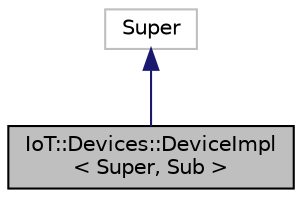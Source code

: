 digraph "IoT::Devices::DeviceImpl&lt; Super, Sub &gt;"
{
 // LATEX_PDF_SIZE
  edge [fontname="Helvetica",fontsize="10",labelfontname="Helvetica",labelfontsize="10"];
  node [fontname="Helvetica",fontsize="10",shape=record];
  Node1 [label="IoT::Devices::DeviceImpl\l\< Super, Sub \>",height=0.2,width=0.4,color="black", fillcolor="grey75", style="filled", fontcolor="black",tooltip="A helper class for implementing device features and properties."];
  Node2 -> Node1 [dir="back",color="midnightblue",fontsize="10",style="solid"];
  Node2 [label="Super",height=0.2,width=0.4,color="grey75", fillcolor="white", style="filled",tooltip=" "];
}
